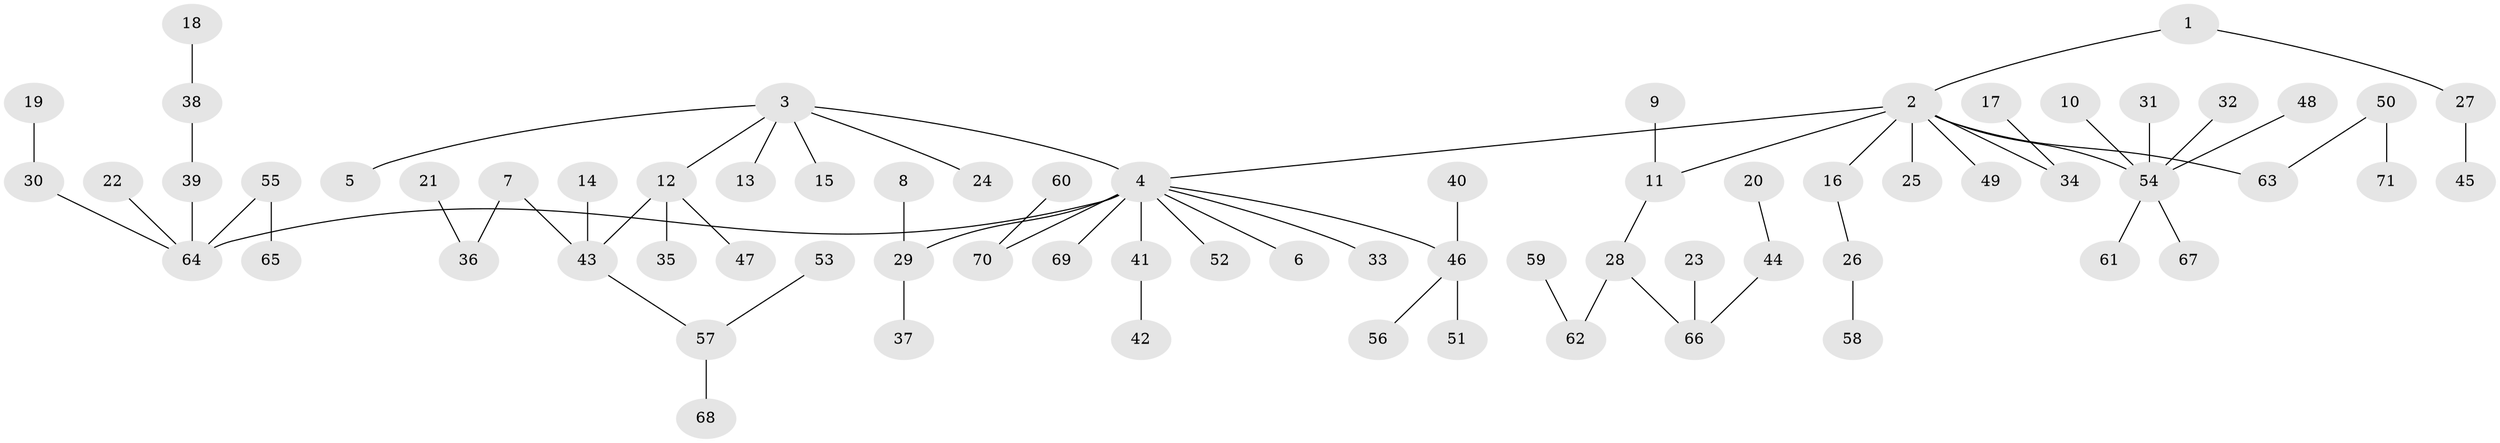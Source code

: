 // original degree distribution, {5: 0.028169014084507043, 10: 0.007042253521126761, 6: 0.02112676056338028, 7: 0.007042253521126761, 2: 0.22535211267605634, 4: 0.04225352112676056, 3: 0.15492957746478872, 1: 0.5140845070422535}
// Generated by graph-tools (version 1.1) at 2025/50/03/09/25 03:50:18]
// undirected, 71 vertices, 70 edges
graph export_dot {
graph [start="1"]
  node [color=gray90,style=filled];
  1;
  2;
  3;
  4;
  5;
  6;
  7;
  8;
  9;
  10;
  11;
  12;
  13;
  14;
  15;
  16;
  17;
  18;
  19;
  20;
  21;
  22;
  23;
  24;
  25;
  26;
  27;
  28;
  29;
  30;
  31;
  32;
  33;
  34;
  35;
  36;
  37;
  38;
  39;
  40;
  41;
  42;
  43;
  44;
  45;
  46;
  47;
  48;
  49;
  50;
  51;
  52;
  53;
  54;
  55;
  56;
  57;
  58;
  59;
  60;
  61;
  62;
  63;
  64;
  65;
  66;
  67;
  68;
  69;
  70;
  71;
  1 -- 2 [weight=1.0];
  1 -- 27 [weight=1.0];
  2 -- 4 [weight=1.0];
  2 -- 11 [weight=1.0];
  2 -- 16 [weight=1.0];
  2 -- 25 [weight=1.0];
  2 -- 34 [weight=1.0];
  2 -- 49 [weight=1.0];
  2 -- 54 [weight=1.0];
  2 -- 63 [weight=1.0];
  3 -- 4 [weight=1.0];
  3 -- 5 [weight=1.0];
  3 -- 12 [weight=1.0];
  3 -- 13 [weight=1.0];
  3 -- 15 [weight=1.0];
  3 -- 24 [weight=1.0];
  4 -- 6 [weight=1.0];
  4 -- 29 [weight=1.0];
  4 -- 33 [weight=1.0];
  4 -- 41 [weight=1.0];
  4 -- 46 [weight=1.0];
  4 -- 52 [weight=1.0];
  4 -- 64 [weight=1.0];
  4 -- 69 [weight=1.0];
  4 -- 70 [weight=1.0];
  7 -- 36 [weight=1.0];
  7 -- 43 [weight=1.0];
  8 -- 29 [weight=1.0];
  9 -- 11 [weight=1.0];
  10 -- 54 [weight=1.0];
  11 -- 28 [weight=1.0];
  12 -- 35 [weight=1.0];
  12 -- 43 [weight=1.0];
  12 -- 47 [weight=1.0];
  14 -- 43 [weight=1.0];
  16 -- 26 [weight=1.0];
  17 -- 34 [weight=1.0];
  18 -- 38 [weight=1.0];
  19 -- 30 [weight=1.0];
  20 -- 44 [weight=1.0];
  21 -- 36 [weight=1.0];
  22 -- 64 [weight=1.0];
  23 -- 66 [weight=1.0];
  26 -- 58 [weight=1.0];
  27 -- 45 [weight=1.0];
  28 -- 62 [weight=1.0];
  28 -- 66 [weight=1.0];
  29 -- 37 [weight=1.0];
  30 -- 64 [weight=1.0];
  31 -- 54 [weight=1.0];
  32 -- 54 [weight=1.0];
  38 -- 39 [weight=1.0];
  39 -- 64 [weight=1.0];
  40 -- 46 [weight=1.0];
  41 -- 42 [weight=1.0];
  43 -- 57 [weight=1.0];
  44 -- 66 [weight=1.0];
  46 -- 51 [weight=1.0];
  46 -- 56 [weight=1.0];
  48 -- 54 [weight=1.0];
  50 -- 63 [weight=1.0];
  50 -- 71 [weight=1.0];
  53 -- 57 [weight=1.0];
  54 -- 61 [weight=1.0];
  54 -- 67 [weight=1.0];
  55 -- 64 [weight=1.0];
  55 -- 65 [weight=1.0];
  57 -- 68 [weight=1.0];
  59 -- 62 [weight=1.0];
  60 -- 70 [weight=1.0];
}
